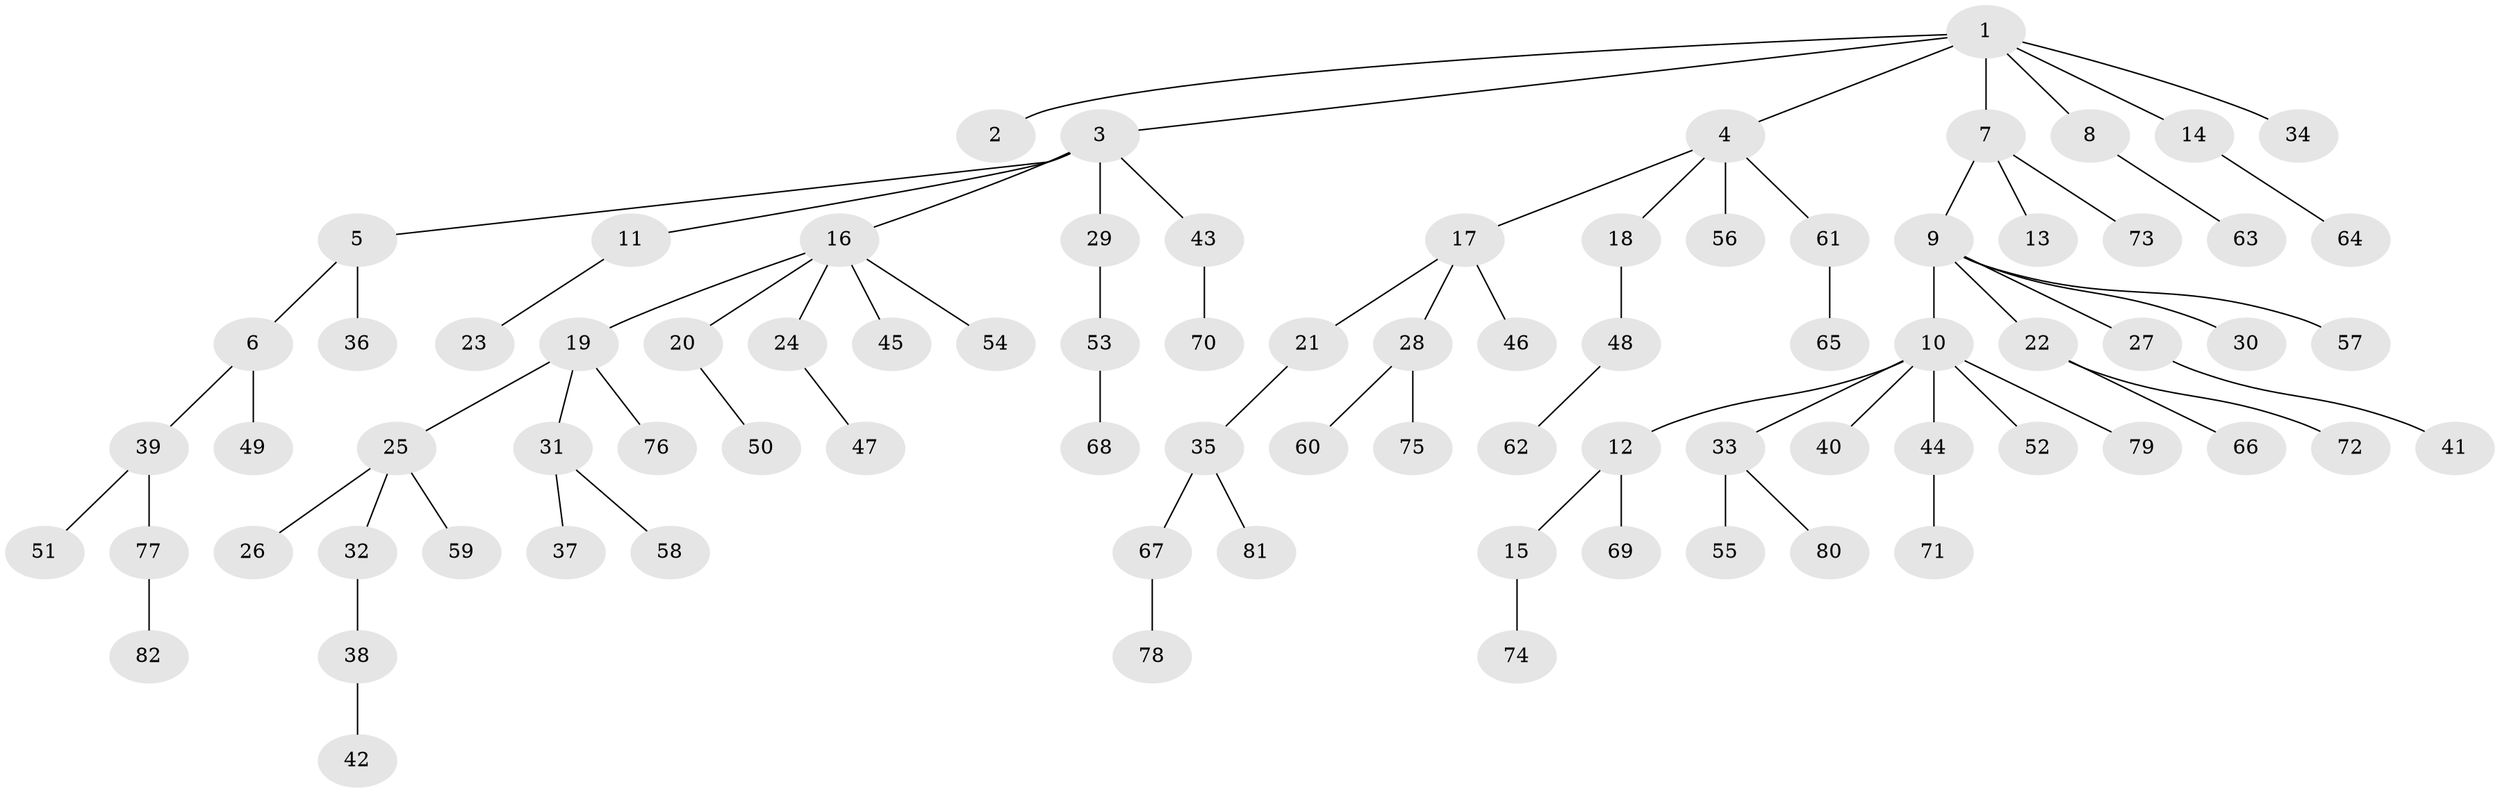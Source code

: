 // Generated by graph-tools (version 1.1) at 2025/36/03/09/25 02:36:27]
// undirected, 82 vertices, 81 edges
graph export_dot {
graph [start="1"]
  node [color=gray90,style=filled];
  1;
  2;
  3;
  4;
  5;
  6;
  7;
  8;
  9;
  10;
  11;
  12;
  13;
  14;
  15;
  16;
  17;
  18;
  19;
  20;
  21;
  22;
  23;
  24;
  25;
  26;
  27;
  28;
  29;
  30;
  31;
  32;
  33;
  34;
  35;
  36;
  37;
  38;
  39;
  40;
  41;
  42;
  43;
  44;
  45;
  46;
  47;
  48;
  49;
  50;
  51;
  52;
  53;
  54;
  55;
  56;
  57;
  58;
  59;
  60;
  61;
  62;
  63;
  64;
  65;
  66;
  67;
  68;
  69;
  70;
  71;
  72;
  73;
  74;
  75;
  76;
  77;
  78;
  79;
  80;
  81;
  82;
  1 -- 2;
  1 -- 3;
  1 -- 4;
  1 -- 7;
  1 -- 8;
  1 -- 14;
  1 -- 34;
  3 -- 5;
  3 -- 11;
  3 -- 16;
  3 -- 29;
  3 -- 43;
  4 -- 17;
  4 -- 18;
  4 -- 56;
  4 -- 61;
  5 -- 6;
  5 -- 36;
  6 -- 39;
  6 -- 49;
  7 -- 9;
  7 -- 13;
  7 -- 73;
  8 -- 63;
  9 -- 10;
  9 -- 22;
  9 -- 27;
  9 -- 30;
  9 -- 57;
  10 -- 12;
  10 -- 33;
  10 -- 40;
  10 -- 44;
  10 -- 52;
  10 -- 79;
  11 -- 23;
  12 -- 15;
  12 -- 69;
  14 -- 64;
  15 -- 74;
  16 -- 19;
  16 -- 20;
  16 -- 24;
  16 -- 45;
  16 -- 54;
  17 -- 21;
  17 -- 28;
  17 -- 46;
  18 -- 48;
  19 -- 25;
  19 -- 31;
  19 -- 76;
  20 -- 50;
  21 -- 35;
  22 -- 66;
  22 -- 72;
  24 -- 47;
  25 -- 26;
  25 -- 32;
  25 -- 59;
  27 -- 41;
  28 -- 60;
  28 -- 75;
  29 -- 53;
  31 -- 37;
  31 -- 58;
  32 -- 38;
  33 -- 55;
  33 -- 80;
  35 -- 67;
  35 -- 81;
  38 -- 42;
  39 -- 51;
  39 -- 77;
  43 -- 70;
  44 -- 71;
  48 -- 62;
  53 -- 68;
  61 -- 65;
  67 -- 78;
  77 -- 82;
}

